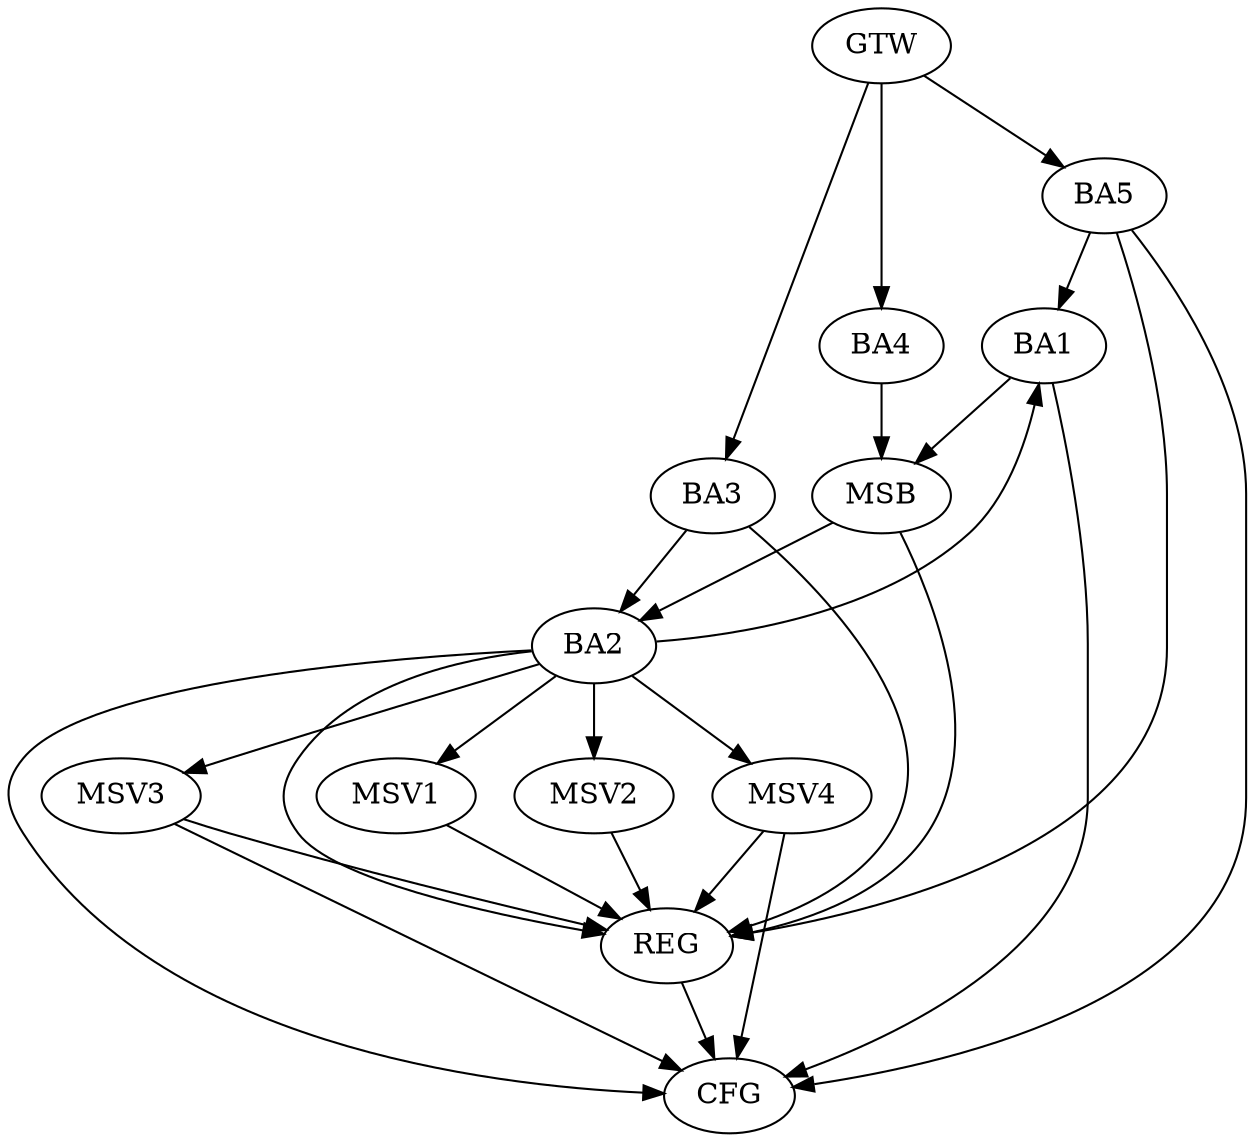 strict digraph G {
  BA1 [ label="BA1" ];
  BA2 [ label="BA2" ];
  BA3 [ label="BA3" ];
  BA4 [ label="BA4" ];
  BA5 [ label="BA5" ];
  GTW [ label="GTW" ];
  REG [ label="REG" ];
  MSB [ label="MSB" ];
  CFG [ label="CFG" ];
  MSV1 [ label="MSV1" ];
  MSV2 [ label="MSV2" ];
  MSV3 [ label="MSV3" ];
  MSV4 [ label="MSV4" ];
  BA2 -> BA1;
  BA3 -> BA2;
  BA5 -> BA1;
  GTW -> BA3;
  GTW -> BA4;
  GTW -> BA5;
  BA2 -> REG;
  BA3 -> REG;
  BA5 -> REG;
  BA1 -> MSB;
  MSB -> BA2;
  MSB -> REG;
  BA4 -> MSB;
  BA5 -> CFG;
  BA1 -> CFG;
  BA2 -> CFG;
  REG -> CFG;
  BA2 -> MSV1;
  MSV1 -> REG;
  BA2 -> MSV2;
  MSV2 -> REG;
  BA2 -> MSV3;
  MSV3 -> REG;
  MSV3 -> CFG;
  BA2 -> MSV4;
  MSV4 -> REG;
  MSV4 -> CFG;
}
